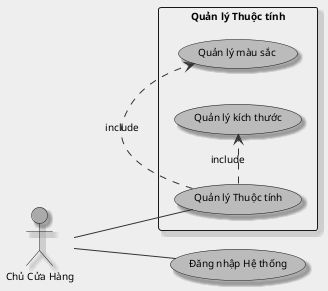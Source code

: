 @startuml Use Case - Quản lý Thuộc tính (Chủ Cửa Hàng)

left to right direction
skinparam packageStyle rect
skinparam backgroundColor #EEEEEE
skinparam actorBackgroundColor #AAAAAA
skinparam useCaseBackgroundColor #BBBBBB
skinparam arrowColor #333333
skinparam defaultFontName Arial
skinparam defaultFontSize 10
skinparam shadowing true

actor "Chủ Cửa Hàng" as Owner

usecase "Đăng nhập Hệ thống" as Login

package "Quản lý Thuộc tính" {
  usecase "Quản lý Thuộc tính" as ManageAttributes
  usecase "Quản lý màu sắc" as ManageColors
  usecase "Quản lý kích thước" as ManageSizes
}

Owner -- (Login)
Owner -- (ManageAttributes)
(ManageAttributes) .> (ManageColors) : include
(ManageAttributes) .> (ManageSizes) : include

@enduml